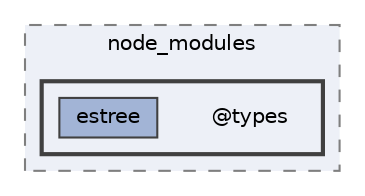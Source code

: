 digraph "pkiclassroomrescheduler/src/main/frontend/node_modules/@rollup/pluginutils/node_modules/@types"
{
 // LATEX_PDF_SIZE
  bgcolor="transparent";
  edge [fontname=Helvetica,fontsize=10,labelfontname=Helvetica,labelfontsize=10];
  node [fontname=Helvetica,fontsize=10,shape=box,height=0.2,width=0.4];
  compound=true
  subgraph clusterdir_a6e3a3f5e338a71048319f78142f7284 {
    graph [ bgcolor="#edf0f7", pencolor="grey50", label="node_modules", fontname=Helvetica,fontsize=10 style="filled,dashed", URL="dir_a6e3a3f5e338a71048319f78142f7284.html",tooltip=""]
  subgraph clusterdir_6a1a86f906133cb2de87eb52add789e9 {
    graph [ bgcolor="#edf0f7", pencolor="grey25", label="", fontname=Helvetica,fontsize=10 style="filled,bold", URL="dir_6a1a86f906133cb2de87eb52add789e9.html",tooltip=""]
    dir_6a1a86f906133cb2de87eb52add789e9 [shape=plaintext, label="@types"];
  dir_deb16cdece0385a0b20cc5914757a57c [label="estree", fillcolor="#a2b4d6", color="grey25", style="filled", URL="dir_deb16cdece0385a0b20cc5914757a57c.html",tooltip=""];
  }
  }
}
